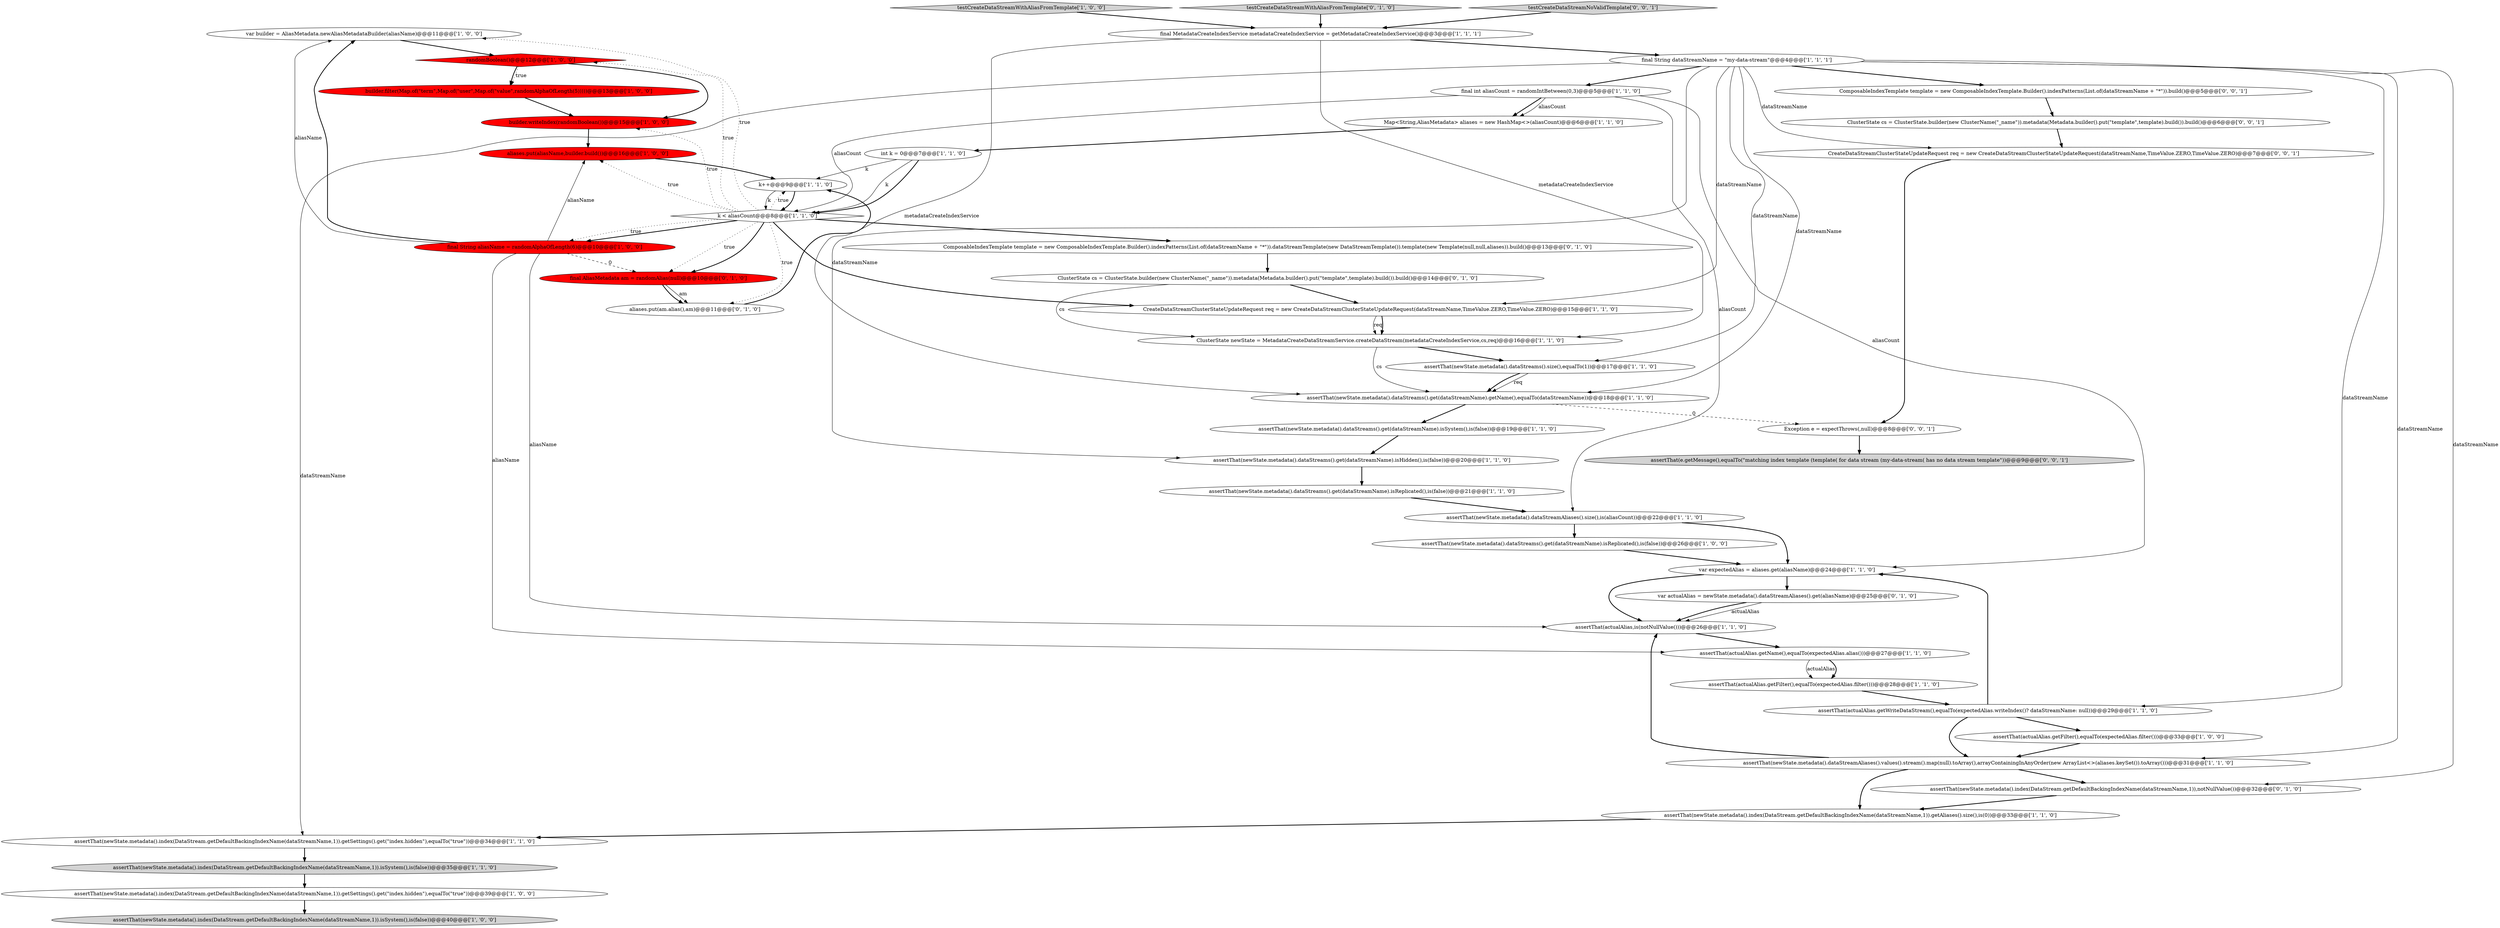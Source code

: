 digraph {
30 [style = filled, label = "var builder = AliasMetadata.newAliasMetadataBuilder(aliasName)@@@11@@@['1', '0', '0']", fillcolor = white, shape = ellipse image = "AAA0AAABBB1BBB"];
0 [style = filled, label = "k++@@@9@@@['1', '1', '0']", fillcolor = white, shape = ellipse image = "AAA0AAABBB1BBB"];
31 [style = filled, label = "ClusterState newState = MetadataCreateDataStreamService.createDataStream(metadataCreateIndexService,cs,req)@@@16@@@['1', '1', '0']", fillcolor = white, shape = ellipse image = "AAA0AAABBB1BBB"];
22 [style = filled, label = "testCreateDataStreamWithAliasFromTemplate['1', '0', '0']", fillcolor = lightgray, shape = diamond image = "AAA0AAABBB1BBB"];
25 [style = filled, label = "assertThat(newState.metadata().dataStreams().get(dataStreamName).isSystem(),is(false))@@@19@@@['1', '1', '0']", fillcolor = white, shape = ellipse image = "AAA0AAABBB1BBB"];
26 [style = filled, label = "assertThat(newState.metadata().dataStreams().get(dataStreamName).isReplicated(),is(false))@@@26@@@['1', '0', '0']", fillcolor = white, shape = ellipse image = "AAA0AAABBB1BBB"];
7 [style = filled, label = "final String aliasName = randomAlphaOfLength(6)@@@10@@@['1', '0', '0']", fillcolor = red, shape = ellipse image = "AAA1AAABBB1BBB"];
37 [style = filled, label = "ClusterState cs = ClusterState.builder(new ClusterName(\"_name\")).metadata(Metadata.builder().put(\"template\",template).build()).build()@@@14@@@['0', '1', '0']", fillcolor = white, shape = ellipse image = "AAA0AAABBB2BBB"];
19 [style = filled, label = "var expectedAlias = aliases.get(aliasName)@@@24@@@['1', '1', '0']", fillcolor = white, shape = ellipse image = "AAA0AAABBB1BBB"];
9 [style = filled, label = "Map<String,AliasMetadata> aliases = new HashMap<>(aliasCount)@@@6@@@['1', '1', '0']", fillcolor = white, shape = ellipse image = "AAA0AAABBB1BBB"];
8 [style = filled, label = "assertThat(newState.metadata().index(DataStream.getDefaultBackingIndexName(dataStreamName,1)).isSystem(),is(false))@@@35@@@['1', '1', '0']", fillcolor = lightgray, shape = ellipse image = "AAA0AAABBB1BBB"];
44 [style = filled, label = "ComposableIndexTemplate template = new ComposableIndexTemplate.Builder().indexPatterns(List.of(dataStreamName + \"*\")).build()@@@5@@@['0', '0', '1']", fillcolor = white, shape = ellipse image = "AAA0AAABBB3BBB"];
41 [style = filled, label = "ComposableIndexTemplate template = new ComposableIndexTemplate.Builder().indexPatterns(List.of(dataStreamName + \"*\")).dataStreamTemplate(new DataStreamTemplate()).template(new Template(null,null,aliases)).build()@@@13@@@['0', '1', '0']", fillcolor = white, shape = ellipse image = "AAA0AAABBB2BBB"];
23 [style = filled, label = "k < aliasCount@@@8@@@['1', '1', '0']", fillcolor = white, shape = diamond image = "AAA0AAABBB1BBB"];
4 [style = filled, label = "assertThat(actualAlias.getWriteDataStream(),equalTo(expectedAlias.writeIndex()? dataStreamName: null))@@@29@@@['1', '1', '0']", fillcolor = white, shape = ellipse image = "AAA0AAABBB1BBB"];
17 [style = filled, label = "assertThat(newState.metadata().index(DataStream.getDefaultBackingIndexName(dataStreamName,1)).getAliases().size(),is(0))@@@33@@@['1', '1', '0']", fillcolor = white, shape = ellipse image = "AAA0AAABBB1BBB"];
29 [style = filled, label = "int k = 0@@@7@@@['1', '1', '0']", fillcolor = white, shape = ellipse image = "AAA0AAABBB1BBB"];
34 [style = filled, label = "builder.writeIndex(randomBoolean())@@@15@@@['1', '0', '0']", fillcolor = red, shape = ellipse image = "AAA1AAABBB1BBB"];
36 [style = filled, label = "assertThat(newState.metadata().index(DataStream.getDefaultBackingIndexName(dataStreamName,1)),notNullValue())@@@32@@@['0', '1', '0']", fillcolor = white, shape = ellipse image = "AAA0AAABBB2BBB"];
6 [style = filled, label = "final String dataStreamName = \"my-data-stream\"@@@4@@@['1', '1', '1']", fillcolor = white, shape = ellipse image = "AAA0AAABBB1BBB"];
15 [style = filled, label = "assertThat(newState.metadata().dataStreams().get(dataStreamName).isReplicated(),is(false))@@@21@@@['1', '1', '0']", fillcolor = white, shape = ellipse image = "AAA0AAABBB1BBB"];
27 [style = filled, label = "assertThat(newState.metadata().index(DataStream.getDefaultBackingIndexName(dataStreamName,1)).isSystem(),is(false))@@@40@@@['1', '0', '0']", fillcolor = lightgray, shape = ellipse image = "AAA0AAABBB1BBB"];
13 [style = filled, label = "assertThat(newState.metadata().dataStreams().get(dataStreamName).isHidden(),is(false))@@@20@@@['1', '1', '0']", fillcolor = white, shape = ellipse image = "AAA0AAABBB1BBB"];
32 [style = filled, label = "aliases.put(aliasName,builder.build())@@@16@@@['1', '0', '0']", fillcolor = red, shape = ellipse image = "AAA1AAABBB1BBB"];
39 [style = filled, label = "final AliasMetadata am = randomAlias(null)@@@10@@@['0', '1', '0']", fillcolor = red, shape = ellipse image = "AAA1AAABBB2BBB"];
47 [style = filled, label = "Exception e = expectThrows(,null)@@@8@@@['0', '0', '1']", fillcolor = white, shape = ellipse image = "AAA0AAABBB3BBB"];
5 [style = filled, label = "assertThat(newState.metadata().dataStreamAliases().values().stream().map(null).toArray(),arrayContainingInAnyOrder(new ArrayList<>(aliases.keySet()).toArray()))@@@31@@@['1', '1', '0']", fillcolor = white, shape = ellipse image = "AAA0AAABBB1BBB"];
43 [style = filled, label = "assertThat(e.getMessage(),equalTo(\"matching index template (template( for data stream (my-data-stream( has no data stream template\"))@@@9@@@['0', '0', '1']", fillcolor = lightgray, shape = ellipse image = "AAA0AAABBB3BBB"];
40 [style = filled, label = "testCreateDataStreamWithAliasFromTemplate['0', '1', '0']", fillcolor = lightgray, shape = diamond image = "AAA0AAABBB2BBB"];
3 [style = filled, label = "assertThat(actualAlias.getFilter(),equalTo(expectedAlias.filter()))@@@33@@@['1', '0', '0']", fillcolor = white, shape = ellipse image = "AAA0AAABBB1BBB"];
35 [style = filled, label = "aliases.put(am.alias(),am)@@@11@@@['0', '1', '0']", fillcolor = white, shape = ellipse image = "AAA0AAABBB2BBB"];
45 [style = filled, label = "ClusterState cs = ClusterState.builder(new ClusterName(\"_name\")).metadata(Metadata.builder().put(\"template\",template).build()).build()@@@6@@@['0', '0', '1']", fillcolor = white, shape = ellipse image = "AAA0AAABBB3BBB"];
12 [style = filled, label = "final MetadataCreateIndexService metadataCreateIndexService = getMetadataCreateIndexService()@@@3@@@['1', '1', '1']", fillcolor = white, shape = ellipse image = "AAA0AAABBB1BBB"];
2 [style = filled, label = "assertThat(actualAlias.getName(),equalTo(expectedAlias.alias()))@@@27@@@['1', '1', '0']", fillcolor = white, shape = ellipse image = "AAA0AAABBB1BBB"];
18 [style = filled, label = "builder.filter(Map.of(\"term\",Map.of(\"user\",Map.of(\"value\",randomAlphaOfLength(5)))))@@@13@@@['1', '0', '0']", fillcolor = red, shape = ellipse image = "AAA1AAABBB1BBB"];
14 [style = filled, label = "CreateDataStreamClusterStateUpdateRequest req = new CreateDataStreamClusterStateUpdateRequest(dataStreamName,TimeValue.ZERO,TimeValue.ZERO)@@@15@@@['1', '1', '0']", fillcolor = white, shape = ellipse image = "AAA0AAABBB1BBB"];
21 [style = filled, label = "assertThat(actualAlias,is(notNullValue()))@@@26@@@['1', '1', '0']", fillcolor = white, shape = ellipse image = "AAA0AAABBB1BBB"];
24 [style = filled, label = "randomBoolean()@@@12@@@['1', '0', '0']", fillcolor = red, shape = diamond image = "AAA1AAABBB1BBB"];
42 [style = filled, label = "testCreateDataStreamNoValidTemplate['0', '0', '1']", fillcolor = lightgray, shape = diamond image = "AAA0AAABBB3BBB"];
46 [style = filled, label = "CreateDataStreamClusterStateUpdateRequest req = new CreateDataStreamClusterStateUpdateRequest(dataStreamName,TimeValue.ZERO,TimeValue.ZERO)@@@7@@@['0', '0', '1']", fillcolor = white, shape = ellipse image = "AAA0AAABBB3BBB"];
1 [style = filled, label = "assertThat(newState.metadata().dataStreams().get(dataStreamName).getName(),equalTo(dataStreamName))@@@18@@@['1', '1', '0']", fillcolor = white, shape = ellipse image = "AAA0AAABBB1BBB"];
11 [style = filled, label = "assertThat(actualAlias.getFilter(),equalTo(expectedAlias.filter()))@@@28@@@['1', '1', '0']", fillcolor = white, shape = ellipse image = "AAA0AAABBB1BBB"];
38 [style = filled, label = "var actualAlias = newState.metadata().dataStreamAliases().get(aliasName)@@@25@@@['0', '1', '0']", fillcolor = white, shape = ellipse image = "AAA0AAABBB2BBB"];
20 [style = filled, label = "assertThat(newState.metadata().index(DataStream.getDefaultBackingIndexName(dataStreamName,1)).getSettings().get(\"index.hidden\"),equalTo(\"true\"))@@@39@@@['1', '0', '0']", fillcolor = white, shape = ellipse image = "AAA0AAABBB1BBB"];
10 [style = filled, label = "assertThat(newState.metadata().dataStreams().size(),equalTo(1))@@@17@@@['1', '1', '0']", fillcolor = white, shape = ellipse image = "AAA0AAABBB1BBB"];
33 [style = filled, label = "assertThat(newState.metadata().index(DataStream.getDefaultBackingIndexName(dataStreamName,1)).getSettings().get(\"index.hidden\"),equalTo(\"true\"))@@@34@@@['1', '1', '0']", fillcolor = white, shape = ellipse image = "AAA0AAABBB1BBB"];
28 [style = filled, label = "final int aliasCount = randomIntBetween(0,3)@@@5@@@['1', '1', '0']", fillcolor = white, shape = ellipse image = "AAA0AAABBB1BBB"];
16 [style = filled, label = "assertThat(newState.metadata().dataStreamAliases().size(),is(aliasCount))@@@22@@@['1', '1', '0']", fillcolor = white, shape = ellipse image = "AAA0AAABBB1BBB"];
31->1 [style = solid, label="cs"];
7->30 [style = bold, label=""];
6->33 [style = solid, label="dataStreamName"];
6->14 [style = solid, label="dataStreamName"];
32->0 [style = bold, label=""];
28->9 [style = bold, label=""];
24->34 [style = bold, label=""];
28->9 [style = solid, label="aliasCount"];
29->0 [style = solid, label="k"];
21->2 [style = bold, label=""];
20->27 [style = bold, label=""];
3->5 [style = bold, label=""];
8->20 [style = bold, label=""];
39->35 [style = solid, label="am"];
14->31 [style = solid, label="req"];
12->1 [style = solid, label="metadataCreateIndexService"];
10->1 [style = solid, label="req"];
34->32 [style = bold, label=""];
36->17 [style = bold, label=""];
9->29 [style = bold, label=""];
5->36 [style = bold, label=""];
4->3 [style = bold, label=""];
41->37 [style = bold, label=""];
4->19 [style = bold, label=""];
6->46 [style = solid, label="dataStreamName"];
16->26 [style = bold, label=""];
47->43 [style = bold, label=""];
29->23 [style = bold, label=""];
16->19 [style = bold, label=""];
5->17 [style = bold, label=""];
24->18 [style = bold, label=""];
6->36 [style = solid, label="dataStreamName"];
23->14 [style = bold, label=""];
5->21 [style = bold, label=""];
35->0 [style = bold, label=""];
2->11 [style = solid, label="actualAlias"];
0->23 [style = bold, label=""];
1->47 [style = dashed, label="0"];
39->35 [style = bold, label=""];
23->7 [style = bold, label=""];
13->15 [style = bold, label=""];
45->46 [style = bold, label=""];
7->39 [style = dashed, label="0"];
10->1 [style = bold, label=""];
44->45 [style = bold, label=""];
19->38 [style = bold, label=""];
33->8 [style = bold, label=""];
7->21 [style = solid, label="aliasName"];
23->24 [style = dotted, label="true"];
6->5 [style = solid, label="dataStreamName"];
24->18 [style = dotted, label="true"];
38->21 [style = solid, label="actualAlias"];
30->24 [style = bold, label=""];
37->31 [style = solid, label="cs"];
6->1 [style = solid, label="dataStreamName"];
18->34 [style = bold, label=""];
11->4 [style = bold, label=""];
7->30 [style = solid, label="aliasName"];
23->41 [style = bold, label=""];
23->7 [style = dotted, label="true"];
26->19 [style = bold, label=""];
6->44 [style = bold, label=""];
23->32 [style = dotted, label="true"];
29->23 [style = solid, label="k"];
7->2 [style = solid, label="aliasName"];
23->39 [style = dotted, label="true"];
40->12 [style = bold, label=""];
31->10 [style = bold, label=""];
14->31 [style = bold, label=""];
23->35 [style = dotted, label="true"];
23->39 [style = bold, label=""];
6->13 [style = solid, label="dataStreamName"];
0->23 [style = solid, label="k"];
6->10 [style = solid, label="dataStreamName"];
12->31 [style = solid, label="metadataCreateIndexService"];
1->25 [style = bold, label=""];
4->5 [style = bold, label=""];
2->11 [style = bold, label=""];
23->0 [style = dotted, label="true"];
28->16 [style = solid, label="aliasCount"];
19->21 [style = bold, label=""];
28->23 [style = solid, label="aliasCount"];
6->4 [style = solid, label="dataStreamName"];
25->13 [style = bold, label=""];
28->19 [style = solid, label="aliasCount"];
23->30 [style = dotted, label="true"];
17->33 [style = bold, label=""];
42->12 [style = bold, label=""];
15->16 [style = bold, label=""];
12->6 [style = bold, label=""];
46->47 [style = bold, label=""];
37->14 [style = bold, label=""];
22->12 [style = bold, label=""];
7->32 [style = solid, label="aliasName"];
38->21 [style = bold, label=""];
23->34 [style = dotted, label="true"];
6->28 [style = bold, label=""];
}
